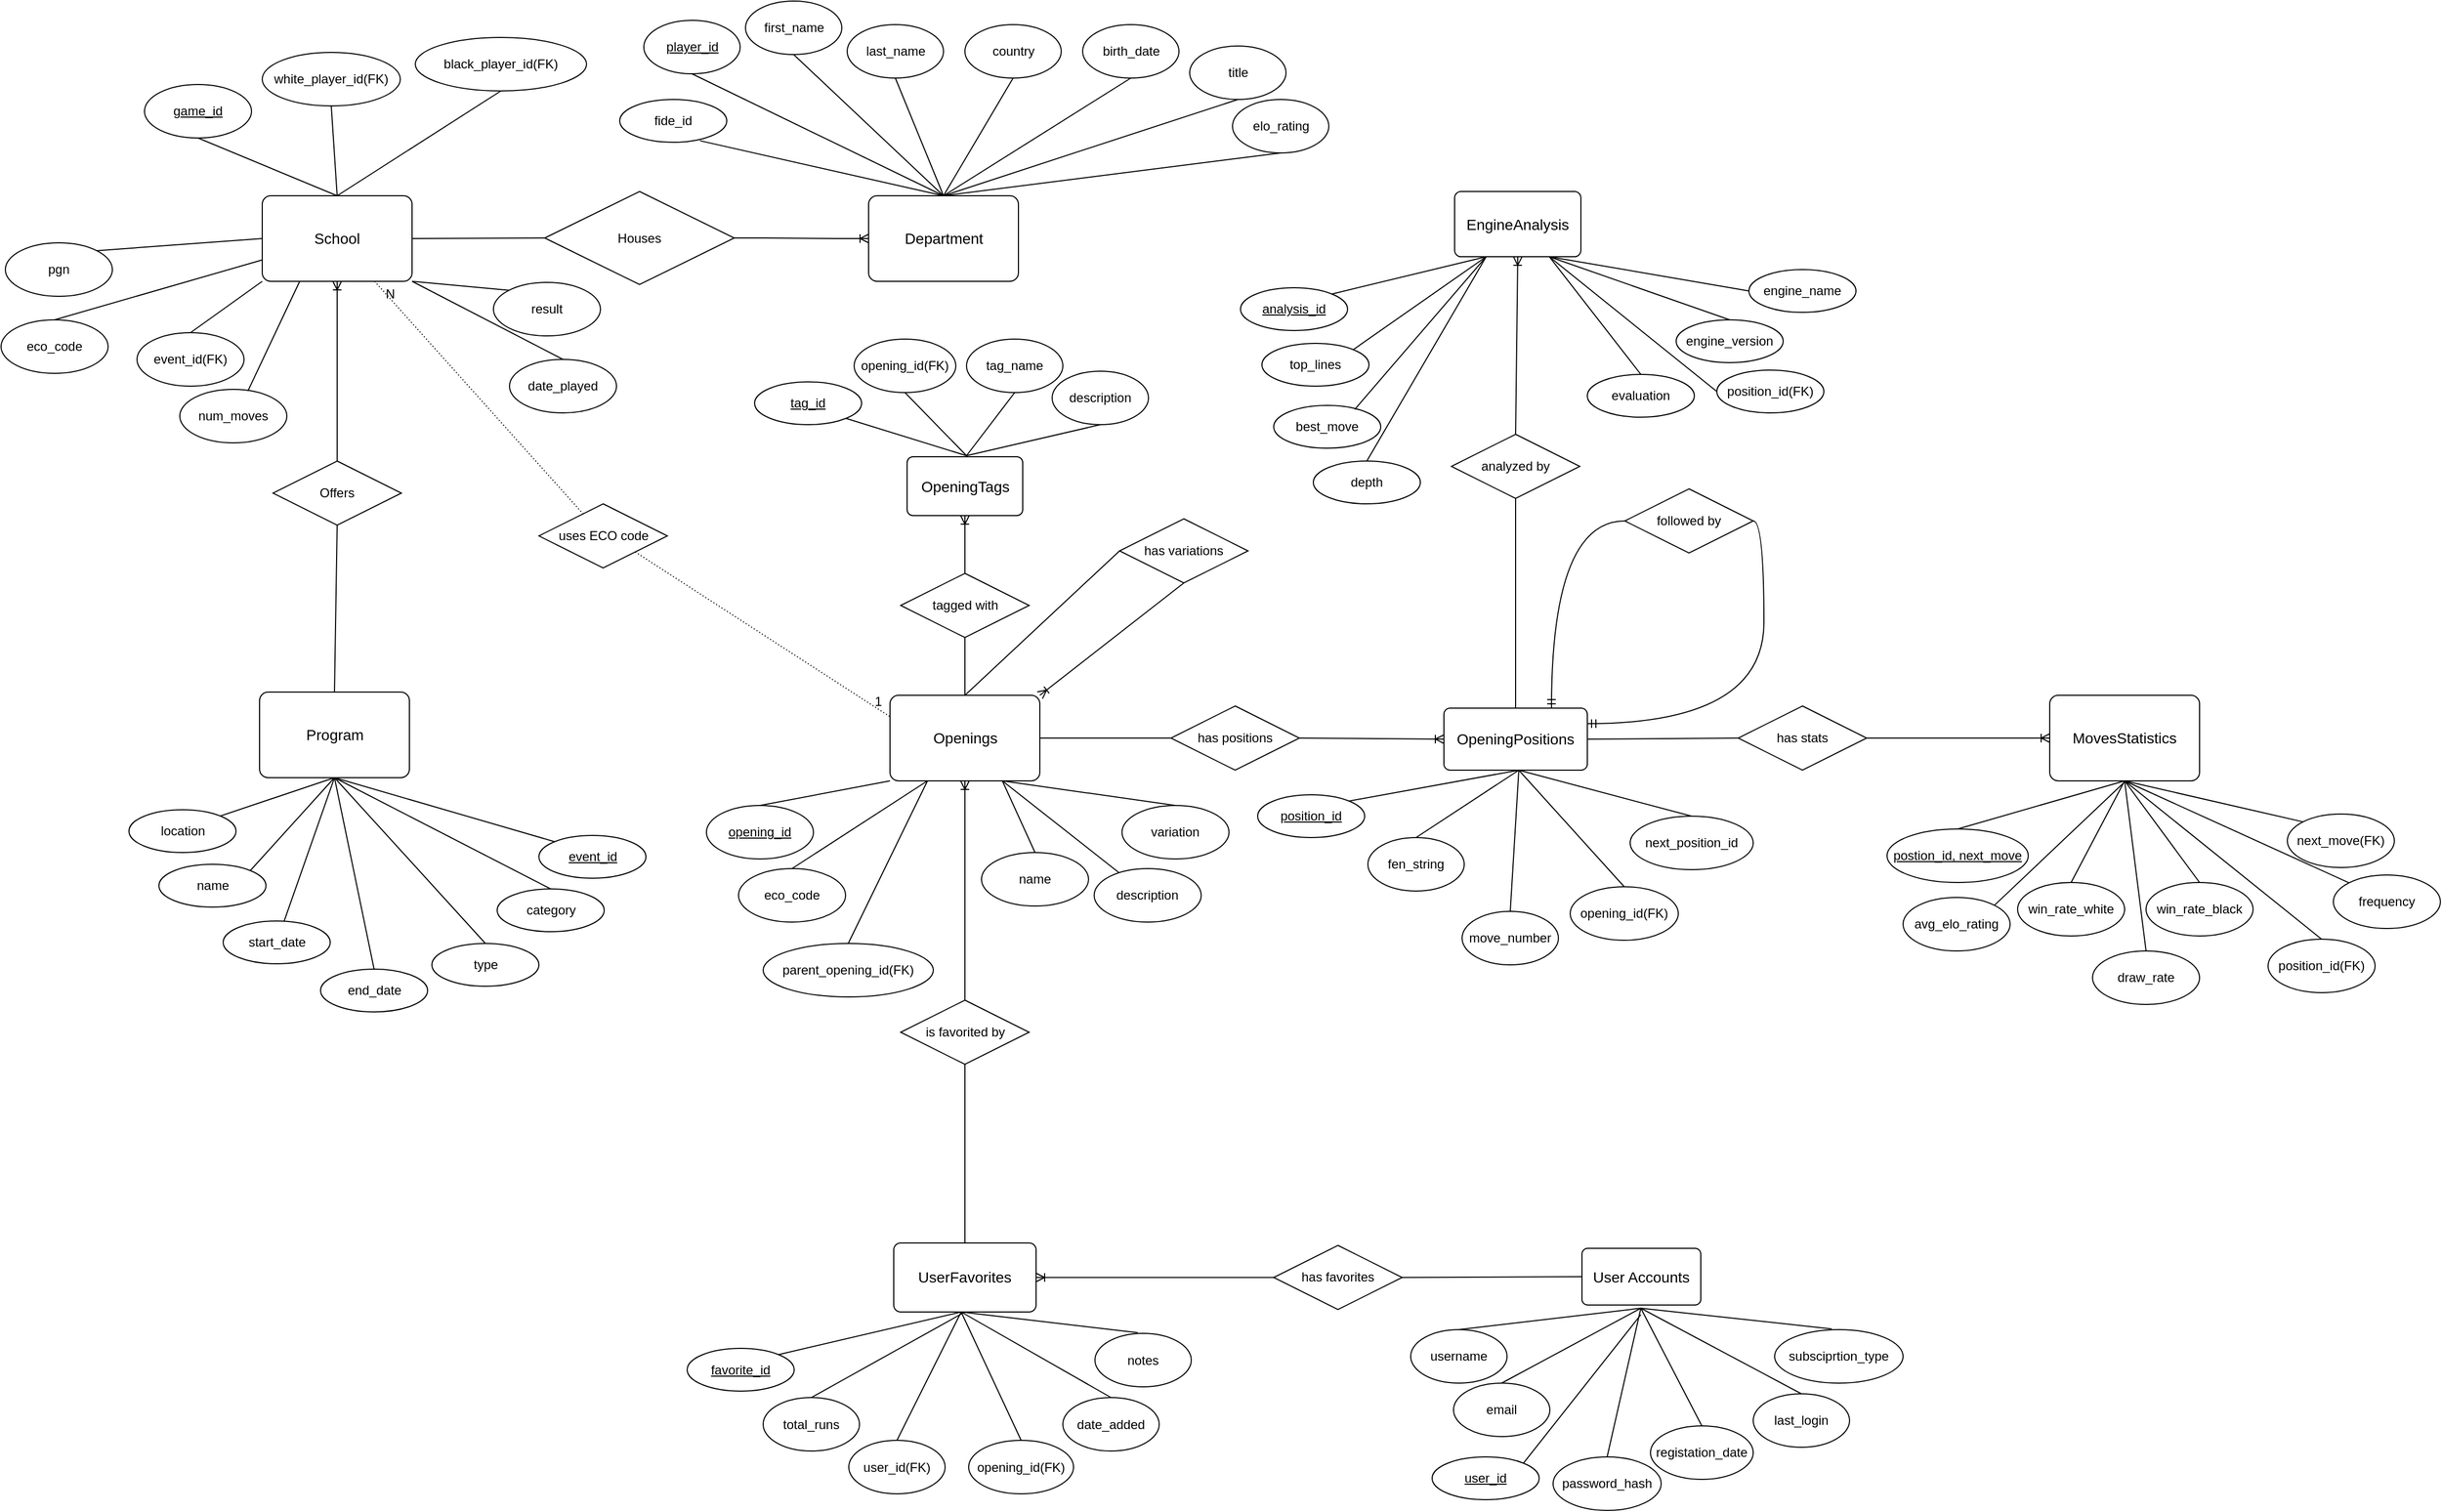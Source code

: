 <mxfile version="26.2.14">
  <diagram name="Page-1" id="2U8cAJovfkJ0qN7ejhK4">
    <mxGraphModel dx="2003" dy="1248" grid="0" gridSize="10" guides="1" tooltips="1" connect="1" arrows="1" fold="1" page="0" pageScale="1" pageWidth="850" pageHeight="1100" math="0" shadow="0">
      <root>
        <mxCell id="0" />
        <mxCell id="1" parent="0" />
        <mxCell id="e1v3MJXqfTA4XMjVlakS-65" value="" style="curved=1;dashed=1;startArrow=block;startSize=16;startFill=0;endArrow=none;exitX=0.09;exitY=1;entryX=0.5;entryY=0;rounded=0;" parent="1" edge="1">
          <mxGeometry relative="1" as="geometry">
            <Array as="points">
              <mxPoint x="173" y="1196" />
            </Array>
            <mxPoint x="768.08" y="816" as="sourcePoint" />
          </mxGeometry>
        </mxCell>
        <mxCell id="PGJfSaCqHbjKofOxRJm0-657" value="&lt;span style=&quot;font-size: 14px;&quot;&gt;School&lt;/span&gt;" style="rounded=1;arcSize=10;whiteSpace=wrap;html=1;align=center;" parent="1" vertex="1">
          <mxGeometry x="13" y="-174" width="140" height="80" as="geometry" />
        </mxCell>
        <mxCell id="PGJfSaCqHbjKofOxRJm0-680" value="&lt;u&gt;game_id&lt;/u&gt;" style="ellipse;whiteSpace=wrap;html=1;align=center;" parent="1" vertex="1">
          <mxGeometry x="-97" y="-278" width="100" height="50" as="geometry" />
        </mxCell>
        <mxCell id="PGJfSaCqHbjKofOxRJm0-681" value="white_player_id(FK)" style="ellipse;whiteSpace=wrap;html=1;align=center;" parent="1" vertex="1">
          <mxGeometry x="13" y="-308" width="129" height="50" as="geometry" />
        </mxCell>
        <mxCell id="PGJfSaCqHbjKofOxRJm0-682" value="black_player_id(FK)" style="ellipse;whiteSpace=wrap;html=1;align=center;" parent="1" vertex="1">
          <mxGeometry x="156" y="-322" width="160" height="50" as="geometry" />
        </mxCell>
        <mxCell id="PGJfSaCqHbjKofOxRJm0-683" value="" style="endArrow=none;html=1;rounded=0;exitX=0.5;exitY=1;exitDx=0;exitDy=0;entryX=0.5;entryY=0;entryDx=0;entryDy=0;" parent="1" source="PGJfSaCqHbjKofOxRJm0-680" target="PGJfSaCqHbjKofOxRJm0-657" edge="1">
          <mxGeometry relative="1" as="geometry">
            <mxPoint x="253" y="-78" as="sourcePoint" />
            <mxPoint x="73" y="-178" as="targetPoint" />
          </mxGeometry>
        </mxCell>
        <mxCell id="PGJfSaCqHbjKofOxRJm0-685" value="" style="endArrow=none;html=1;rounded=0;exitX=0.5;exitY=1;exitDx=0;exitDy=0;entryX=0.5;entryY=0;entryDx=0;entryDy=0;" parent="1" source="PGJfSaCqHbjKofOxRJm0-681" target="PGJfSaCqHbjKofOxRJm0-657" edge="1">
          <mxGeometry relative="1" as="geometry">
            <mxPoint x="-37" y="-218" as="sourcePoint" />
            <mxPoint x="83" y="-168" as="targetPoint" />
          </mxGeometry>
        </mxCell>
        <mxCell id="PGJfSaCqHbjKofOxRJm0-686" value="" style="endArrow=none;html=1;rounded=0;exitX=0.5;exitY=1;exitDx=0;exitDy=0;entryX=0.5;entryY=0;entryDx=0;entryDy=0;" parent="1" source="PGJfSaCqHbjKofOxRJm0-682" target="PGJfSaCqHbjKofOxRJm0-657" edge="1">
          <mxGeometry relative="1" as="geometry">
            <mxPoint x="73" y="-248" as="sourcePoint" />
            <mxPoint x="73" y="-178" as="targetPoint" />
          </mxGeometry>
        </mxCell>
        <mxCell id="PGJfSaCqHbjKofOxRJm0-714" value="engine_name" style="ellipse;whiteSpace=wrap;html=1;align=center;" parent="1" vertex="1">
          <mxGeometry x="1402" y="-105" width="100" height="40" as="geometry" />
        </mxCell>
        <mxCell id="PGJfSaCqHbjKofOxRJm0-715" value="position_id(FK)" style="ellipse;whiteSpace=wrap;html=1;align=center;" parent="1" vertex="1">
          <mxGeometry x="1372" y="-11" width="100" height="40" as="geometry" />
        </mxCell>
        <mxCell id="PGJfSaCqHbjKofOxRJm0-716" value="" style="endArrow=none;html=1;rounded=0;entryX=0;entryY=0.5;entryDx=0;entryDy=0;exitX=0.75;exitY=1;exitDx=0;exitDy=0;" parent="1" source="iakr5M2QqvP3qgxZmFhC-21" target="PGJfSaCqHbjKofOxRJm0-715" edge="1">
          <mxGeometry relative="1" as="geometry">
            <mxPoint x="1247" y="-148" as="sourcePoint" />
            <mxPoint x="1207" y="-188" as="targetPoint" />
          </mxGeometry>
        </mxCell>
        <mxCell id="PGJfSaCqHbjKofOxRJm0-717" value="" style="endArrow=none;html=1;rounded=0;entryX=0;entryY=0.5;entryDx=0;entryDy=0;exitX=0.75;exitY=1;exitDx=0;exitDy=0;" parent="1" source="iakr5M2QqvP3qgxZmFhC-21" target="PGJfSaCqHbjKofOxRJm0-714" edge="1">
          <mxGeometry relative="1" as="geometry">
            <mxPoint x="1247" y="-148" as="sourcePoint" />
            <mxPoint x="1357" y="-188" as="targetPoint" />
          </mxGeometry>
        </mxCell>
        <mxCell id="PGJfSaCqHbjKofOxRJm0-718" value="&lt;font style=&quot;font-size: 14px;&quot;&gt;Program&lt;/font&gt;" style="rounded=1;arcSize=10;whiteSpace=wrap;html=1;align=center;" parent="1" vertex="1">
          <mxGeometry x="10.5" y="290" width="140" height="80" as="geometry" />
        </mxCell>
        <mxCell id="iakr5M2QqvP3qgxZmFhC-20" value="" style="edgeStyle=orthogonalEdgeStyle;rounded=0;orthogonalLoop=1;jettySize=auto;html=1;" parent="1" edge="1">
          <mxGeometry relative="1" as="geometry">
            <mxPoint x="130.0" y="370" as="sourcePoint" />
          </mxGeometry>
        </mxCell>
        <mxCell id="PGJfSaCqHbjKofOxRJm0-747" value="&lt;font style=&quot;font-size: 14px;&quot;&gt;Openings&lt;/font&gt;" style="rounded=1;arcSize=10;whiteSpace=wrap;html=1;align=center;" parent="1" vertex="1">
          <mxGeometry x="599.5" y="293" width="140" height="80" as="geometry" />
        </mxCell>
        <mxCell id="PGJfSaCqHbjKofOxRJm0-756" value="&lt;u&gt;opening_id&lt;/u&gt;" style="ellipse;whiteSpace=wrap;html=1;align=center;" parent="1" vertex="1">
          <mxGeometry x="428" y="396" width="100" height="50" as="geometry" />
        </mxCell>
        <mxCell id="PGJfSaCqHbjKofOxRJm0-757" value="eco_code" style="ellipse;whiteSpace=wrap;html=1;align=center;" parent="1" vertex="1">
          <mxGeometry x="458" y="455" width="100" height="50" as="geometry" />
        </mxCell>
        <mxCell id="PGJfSaCqHbjKofOxRJm0-758" value="name" style="ellipse;whiteSpace=wrap;html=1;align=center;" parent="1" vertex="1">
          <mxGeometry x="685" y="440" width="100" height="50" as="geometry" />
        </mxCell>
        <mxCell id="PGJfSaCqHbjKofOxRJm0-759" value="variation" style="ellipse;whiteSpace=wrap;html=1;align=center;" parent="1" vertex="1">
          <mxGeometry x="816.25" y="396" width="100" height="50" as="geometry" />
        </mxCell>
        <mxCell id="PGJfSaCqHbjKofOxRJm0-761" value="" style="endArrow=none;html=1;rounded=0;exitX=0.75;exitY=1;exitDx=0;exitDy=0;entryX=0.5;entryY=0;entryDx=0;entryDy=0;" parent="1" source="PGJfSaCqHbjKofOxRJm0-747" target="PGJfSaCqHbjKofOxRJm0-758" edge="1">
          <mxGeometry relative="1" as="geometry">
            <mxPoint x="670.25" y="433" as="sourcePoint" />
            <mxPoint x="830.25" y="433" as="targetPoint" />
          </mxGeometry>
        </mxCell>
        <mxCell id="PGJfSaCqHbjKofOxRJm0-762" value="" style="endArrow=none;html=1;rounded=0;entryX=0.5;entryY=0;entryDx=0;entryDy=0;exitX=0.75;exitY=1;exitDx=0;exitDy=0;" parent="1" source="PGJfSaCqHbjKofOxRJm0-747" target="PGJfSaCqHbjKofOxRJm0-759" edge="1">
          <mxGeometry relative="1" as="geometry">
            <mxPoint x="680.25" y="393" as="sourcePoint" />
            <mxPoint x="670.25" y="473" as="targetPoint" />
          </mxGeometry>
        </mxCell>
        <mxCell id="PGJfSaCqHbjKofOxRJm0-764" value="" style="endArrow=none;html=1;rounded=0;entryX=0.5;entryY=0;entryDx=0;entryDy=0;exitX=0.25;exitY=1;exitDx=0;exitDy=0;" parent="1" source="PGJfSaCqHbjKofOxRJm0-747" target="PGJfSaCqHbjKofOxRJm0-757" edge="1">
          <mxGeometry relative="1" as="geometry">
            <mxPoint x="670.25" y="383" as="sourcePoint" />
            <mxPoint x="770.25" y="453" as="targetPoint" />
          </mxGeometry>
        </mxCell>
        <mxCell id="PGJfSaCqHbjKofOxRJm0-765" value="" style="endArrow=none;html=1;rounded=0;entryX=0.5;entryY=0;entryDx=0;entryDy=0;exitX=0;exitY=1;exitDx=0;exitDy=0;" parent="1" source="PGJfSaCqHbjKofOxRJm0-747" target="PGJfSaCqHbjKofOxRJm0-756" edge="1">
          <mxGeometry relative="1" as="geometry">
            <mxPoint x="670.25" y="383" as="sourcePoint" />
            <mxPoint x="555.25" y="443" as="targetPoint" />
          </mxGeometry>
        </mxCell>
        <mxCell id="PGJfSaCqHbjKofOxRJm0-797" value="" style="group" parent="1" vertex="1" connectable="0">
          <mxGeometry x="977" y="303" width="429" height="210" as="geometry" />
        </mxCell>
        <mxCell id="PGJfSaCqHbjKofOxRJm0-788" value="opening_id(FK)" style="ellipse;whiteSpace=wrap;html=1;align=center;" parent="PGJfSaCqHbjKofOxRJm0-797" vertex="1">
          <mxGeometry x="258" y="169" width="101" height="50" as="geometry" />
        </mxCell>
        <mxCell id="PGJfSaCqHbjKofOxRJm0-790" value="fen_string" style="ellipse;whiteSpace=wrap;html=1;align=center;" parent="PGJfSaCqHbjKofOxRJm0-797" vertex="1">
          <mxGeometry x="69" y="123" width="90" height="50" as="geometry" />
        </mxCell>
        <mxCell id="PGJfSaCqHbjKofOxRJm0-791" value="" style="endArrow=none;html=1;rounded=0;exitX=0.5;exitY=1;exitDx=0;exitDy=0;entryX=1;entryY=0;entryDx=0;entryDy=0;" parent="PGJfSaCqHbjKofOxRJm0-797" target="iakr5M2QqvP3qgxZmFhC-33" edge="1">
          <mxGeometry relative="1" as="geometry">
            <mxPoint x="210" y="60" as="sourcePoint" />
            <mxPoint x="45.0" y="60" as="targetPoint" />
          </mxGeometry>
        </mxCell>
        <mxCell id="PGJfSaCqHbjKofOxRJm0-792" value="" style="endArrow=none;html=1;rounded=0;entryX=0.5;entryY=0;entryDx=0;entryDy=0;exitX=0.5;exitY=1;exitDx=0;exitDy=0;" parent="PGJfSaCqHbjKofOxRJm0-797" target="PGJfSaCqHbjKofOxRJm0-790" edge="1">
          <mxGeometry relative="1" as="geometry">
            <mxPoint x="210" y="60" as="sourcePoint" />
            <mxPoint x="55" y="70" as="targetPoint" />
          </mxGeometry>
        </mxCell>
        <mxCell id="PGJfSaCqHbjKofOxRJm0-793" value="" style="endArrow=none;html=1;rounded=0;exitX=0.5;exitY=1;exitDx=0;exitDy=0;entryX=0.5;entryY=0;entryDx=0;entryDy=0;" parent="PGJfSaCqHbjKofOxRJm0-797" target="PGJfSaCqHbjKofOxRJm0-789" edge="1">
          <mxGeometry relative="1" as="geometry">
            <mxPoint x="210" y="60" as="sourcePoint" />
            <mxPoint x="440" y="70" as="targetPoint" />
          </mxGeometry>
        </mxCell>
        <mxCell id="PGJfSaCqHbjKofOxRJm0-794" value="" style="endArrow=none;html=1;rounded=0;exitX=0.5;exitY=1;exitDx=0;exitDy=0;entryX=0.5;entryY=0;entryDx=0;entryDy=0;" parent="PGJfSaCqHbjKofOxRJm0-797" target="PGJfSaCqHbjKofOxRJm0-788" edge="1">
          <mxGeometry relative="1" as="geometry">
            <mxPoint x="210" y="60" as="sourcePoint" />
            <mxPoint x="175" y="163" as="targetPoint" />
          </mxGeometry>
        </mxCell>
        <mxCell id="PGJfSaCqHbjKofOxRJm0-795" value="" style="endArrow=none;html=1;rounded=0;exitX=0.5;exitY=1;exitDx=0;exitDy=0;entryX=0.5;entryY=0;entryDx=0;entryDy=0;" parent="PGJfSaCqHbjKofOxRJm0-797" target="PGJfSaCqHbjKofOxRJm0-787" edge="1">
          <mxGeometry relative="1" as="geometry">
            <mxPoint x="210" y="60" as="sourcePoint" />
            <mxPoint x="275" y="170" as="targetPoint" />
          </mxGeometry>
        </mxCell>
        <mxCell id="iakr5M2QqvP3qgxZmFhC-2" value="&lt;font style=&quot;font-size: 14px;&quot;&gt;OpeningPositions&lt;/font&gt;" style="rounded=1;arcSize=10;whiteSpace=wrap;html=1;align=center;" parent="PGJfSaCqHbjKofOxRJm0-797" vertex="1">
          <mxGeometry x="140" y="2" width="134" height="58" as="geometry" />
        </mxCell>
        <mxCell id="PGJfSaCqHbjKofOxRJm0-787" value="next_position_id" style="ellipse;whiteSpace=wrap;html=1;align=center;" parent="PGJfSaCqHbjKofOxRJm0-797" vertex="1">
          <mxGeometry x="314" y="103" width="115" height="50" as="geometry" />
        </mxCell>
        <mxCell id="iakr5M2QqvP3qgxZmFhC-33" value="position_id" style="ellipse;whiteSpace=wrap;html=1;align=center;fontStyle=4;" parent="PGJfSaCqHbjKofOxRJm0-797" vertex="1">
          <mxGeometry x="-34" y="83" width="100" height="40" as="geometry" />
        </mxCell>
        <mxCell id="PGJfSaCqHbjKofOxRJm0-798" value="username" style="ellipse;whiteSpace=wrap;html=1;align=center;" parent="1" vertex="1">
          <mxGeometry x="1086" y="886" width="90" height="50" as="geometry" />
        </mxCell>
        <mxCell id="PGJfSaCqHbjKofOxRJm0-799" value="subsciprtion_type" style="ellipse;whiteSpace=wrap;html=1;align=center;" parent="1" vertex="1">
          <mxGeometry x="1426" y="886" width="120" height="50" as="geometry" />
        </mxCell>
        <mxCell id="PGJfSaCqHbjKofOxRJm0-800" value="last_login" style="ellipse;whiteSpace=wrap;html=1;align=center;" parent="1" vertex="1">
          <mxGeometry x="1406" y="946" width="90" height="50" as="geometry" />
        </mxCell>
        <mxCell id="PGJfSaCqHbjKofOxRJm0-801" value="registation_date" style="ellipse;whiteSpace=wrap;html=1;align=center;" parent="1" vertex="1">
          <mxGeometry x="1310" y="976" width="96" height="50" as="geometry" />
        </mxCell>
        <mxCell id="PGJfSaCqHbjKofOxRJm0-802" value="password_hash" style="ellipse;whiteSpace=wrap;html=1;align=center;" parent="1" vertex="1">
          <mxGeometry x="1219" y="1005" width="101" height="50" as="geometry" />
        </mxCell>
        <mxCell id="PGJfSaCqHbjKofOxRJm0-803" value="email" style="ellipse;whiteSpace=wrap;html=1;align=center;" parent="1" vertex="1">
          <mxGeometry x="1126" y="936" width="90" height="50" as="geometry" />
        </mxCell>
        <mxCell id="PGJfSaCqHbjKofOxRJm0-804" value="" style="endArrow=none;html=1;rounded=0;entryX=0.5;entryY=0;entryDx=0;entryDy=0;exitX=0.5;exitY=1;exitDx=0;exitDy=0;" parent="1" target="PGJfSaCqHbjKofOxRJm0-798" edge="1">
          <mxGeometry relative="1" as="geometry">
            <mxPoint x="1301" y="866" as="sourcePoint" />
            <mxPoint x="1526" y="896" as="targetPoint" />
          </mxGeometry>
        </mxCell>
        <mxCell id="PGJfSaCqHbjKofOxRJm0-805" value="" style="endArrow=none;html=1;rounded=0;entryX=0.5;entryY=0;entryDx=0;entryDy=0;exitX=0.5;exitY=1;exitDx=0;exitDy=0;" parent="1" target="PGJfSaCqHbjKofOxRJm0-803" edge="1">
          <mxGeometry relative="1" as="geometry">
            <mxPoint x="1301" y="866" as="sourcePoint" />
            <mxPoint x="1141" y="896" as="targetPoint" />
          </mxGeometry>
        </mxCell>
        <mxCell id="PGJfSaCqHbjKofOxRJm0-806" value="" style="endArrow=none;html=1;rounded=0;exitX=0.5;exitY=1;exitDx=0;exitDy=0;entryX=0.5;entryY=0;entryDx=0;entryDy=0;" parent="1" target="PGJfSaCqHbjKofOxRJm0-802" edge="1">
          <mxGeometry relative="1" as="geometry">
            <mxPoint x="1301" y="866" as="sourcePoint" />
            <mxPoint x="1526" y="896" as="targetPoint" />
          </mxGeometry>
        </mxCell>
        <mxCell id="PGJfSaCqHbjKofOxRJm0-807" value="" style="endArrow=none;html=1;rounded=0;entryX=0.5;entryY=0;entryDx=0;entryDy=0;exitX=0.5;exitY=1;exitDx=0;exitDy=0;" parent="1" target="PGJfSaCqHbjKofOxRJm0-801" edge="1">
          <mxGeometry relative="1" as="geometry">
            <mxPoint x="1301" y="866" as="sourcePoint" />
            <mxPoint x="1261" y="989" as="targetPoint" />
          </mxGeometry>
        </mxCell>
        <mxCell id="PGJfSaCqHbjKofOxRJm0-808" value="" style="endArrow=none;html=1;rounded=0;entryX=0.5;entryY=0;entryDx=0;entryDy=0;exitX=0.5;exitY=1;exitDx=0;exitDy=0;" parent="1" target="PGJfSaCqHbjKofOxRJm0-800" edge="1">
          <mxGeometry relative="1" as="geometry">
            <mxPoint x="1301" y="866" as="sourcePoint" />
            <mxPoint x="1361" y="996" as="targetPoint" />
          </mxGeometry>
        </mxCell>
        <mxCell id="PGJfSaCqHbjKofOxRJm0-809" value="" style="endArrow=none;html=1;rounded=0;exitX=0.5;exitY=1;exitDx=0;exitDy=0;entryX=0.445;entryY=-0.013;entryDx=0;entryDy=0;entryPerimeter=0;" parent="1" target="PGJfSaCqHbjKofOxRJm0-799" edge="1">
          <mxGeometry relative="1" as="geometry">
            <mxPoint x="1301" y="866" as="sourcePoint" />
            <mxPoint x="1451" y="956" as="targetPoint" />
          </mxGeometry>
        </mxCell>
        <mxCell id="PGJfSaCqHbjKofOxRJm0-823" value="notes" style="ellipse;whiteSpace=wrap;html=1;align=center;" parent="1" vertex="1">
          <mxGeometry x="791" y="889.5" width="90" height="50" as="geometry" />
        </mxCell>
        <mxCell id="PGJfSaCqHbjKofOxRJm0-824" value="date_added" style="ellipse;whiteSpace=wrap;html=1;align=center;" parent="1" vertex="1">
          <mxGeometry x="761" y="949.5" width="90" height="50" as="geometry" />
        </mxCell>
        <mxCell id="PGJfSaCqHbjKofOxRJm0-825" value="opening_id(FK)" style="ellipse;whiteSpace=wrap;html=1;align=center;" parent="1" vertex="1">
          <mxGeometry x="673" y="989.5" width="98" height="50" as="geometry" />
        </mxCell>
        <mxCell id="PGJfSaCqHbjKofOxRJm0-826" value="user_id(FK)" style="ellipse;whiteSpace=wrap;html=1;align=center;" parent="1" vertex="1">
          <mxGeometry x="561" y="989.5" width="90" height="50" as="geometry" />
        </mxCell>
        <mxCell id="PGJfSaCqHbjKofOxRJm0-827" value="total_runs" style="ellipse;whiteSpace=wrap;html=1;align=center;" parent="1" vertex="1">
          <mxGeometry x="481" y="949.5" width="90" height="50" as="geometry" />
        </mxCell>
        <mxCell id="PGJfSaCqHbjKofOxRJm0-828" value="" style="endArrow=none;html=1;rounded=0;entryX=1;entryY=0;entryDx=0;entryDy=0;exitX=0.5;exitY=1;exitDx=0;exitDy=0;" parent="1" target="iakr5M2QqvP3qgxZmFhC-44" edge="1">
          <mxGeometry relative="1" as="geometry">
            <mxPoint x="666" y="869.5" as="sourcePoint" />
            <mxPoint x="486" y="899.5" as="targetPoint" />
          </mxGeometry>
        </mxCell>
        <mxCell id="PGJfSaCqHbjKofOxRJm0-829" value="" style="endArrow=none;html=1;rounded=0;entryX=0.5;entryY=0;entryDx=0;entryDy=0;exitX=0.5;exitY=1;exitDx=0;exitDy=0;" parent="1" source="iakr5M2QqvP3qgxZmFhC-31" target="PGJfSaCqHbjKofOxRJm0-827" edge="1">
          <mxGeometry relative="1" as="geometry">
            <mxPoint x="666" y="869.5" as="sourcePoint" />
            <mxPoint x="506" y="919.5" as="targetPoint" />
          </mxGeometry>
        </mxCell>
        <mxCell id="PGJfSaCqHbjKofOxRJm0-830" value="" style="endArrow=none;html=1;rounded=0;entryX=0.5;entryY=0;entryDx=0;entryDy=0;exitX=0.5;exitY=1;exitDx=0;exitDy=0;" parent="1" target="PGJfSaCqHbjKofOxRJm0-826" edge="1">
          <mxGeometry relative="1" as="geometry">
            <mxPoint x="666" y="869.5" as="sourcePoint" />
            <mxPoint x="891" y="919.5" as="targetPoint" />
          </mxGeometry>
        </mxCell>
        <mxCell id="PGJfSaCqHbjKofOxRJm0-831" value="" style="endArrow=none;html=1;rounded=0;entryX=0.5;entryY=0;entryDx=0;entryDy=0;exitX=0.5;exitY=1;exitDx=0;exitDy=0;" parent="1" target="PGJfSaCqHbjKofOxRJm0-825" edge="1">
          <mxGeometry relative="1" as="geometry">
            <mxPoint x="666" y="869.5" as="sourcePoint" />
            <mxPoint x="626" y="1012.5" as="targetPoint" />
          </mxGeometry>
        </mxCell>
        <mxCell id="PGJfSaCqHbjKofOxRJm0-832" value="" style="endArrow=none;html=1;rounded=0;entryX=0.5;entryY=0;entryDx=0;entryDy=0;exitX=0.5;exitY=1;exitDx=0;exitDy=0;" parent="1" target="PGJfSaCqHbjKofOxRJm0-824" edge="1">
          <mxGeometry relative="1" as="geometry">
            <mxPoint x="666" y="869.5" as="sourcePoint" />
            <mxPoint x="726" y="1019.5" as="targetPoint" />
          </mxGeometry>
        </mxCell>
        <mxCell id="PGJfSaCqHbjKofOxRJm0-833" value="" style="endArrow=none;html=1;rounded=0;entryX=0.445;entryY=-0.013;entryDx=0;entryDy=0;entryPerimeter=0;exitX=0.5;exitY=1;exitDx=0;exitDy=0;" parent="1" target="PGJfSaCqHbjKofOxRJm0-823" edge="1">
          <mxGeometry relative="1" as="geometry">
            <mxPoint x="666" y="869.5" as="sourcePoint" />
            <mxPoint x="816" y="979.5" as="targetPoint" />
          </mxGeometry>
        </mxCell>
        <mxCell id="PGJfSaCqHbjKofOxRJm0-843" value="opening_id(FK)" style="ellipse;whiteSpace=wrap;html=1;align=center;" parent="1" vertex="1">
          <mxGeometry x="566" y="-40" width="95" height="50" as="geometry" />
        </mxCell>
        <mxCell id="PGJfSaCqHbjKofOxRJm0-844" value="tag_name" style="ellipse;whiteSpace=wrap;html=1;align=center;" parent="1" vertex="1">
          <mxGeometry x="671" y="-40" width="90" height="50" as="geometry" />
        </mxCell>
        <mxCell id="PGJfSaCqHbjKofOxRJm0-845" value="description" style="ellipse;whiteSpace=wrap;html=1;align=center;" parent="1" vertex="1">
          <mxGeometry x="751" y="-10" width="90" height="50" as="geometry" />
        </mxCell>
        <mxCell id="PGJfSaCqHbjKofOxRJm0-846" value="" style="endArrow=none;html=1;rounded=0;entryX=1;entryY=1;entryDx=0;entryDy=0;exitX=0.5;exitY=0;exitDx=0;exitDy=0;" parent="1" target="iakr5M2QqvP3qgxZmFhC-43" edge="1">
          <mxGeometry relative="1" as="geometry">
            <mxPoint x="671" y="69" as="sourcePoint" />
            <mxPoint x="536" y="50.0" as="targetPoint" />
          </mxGeometry>
        </mxCell>
        <mxCell id="PGJfSaCqHbjKofOxRJm0-847" value="" style="endArrow=none;html=1;rounded=0;entryX=0.5;entryY=1;entryDx=0;entryDy=0;exitX=0.5;exitY=0;exitDx=0;exitDy=0;" parent="1" target="PGJfSaCqHbjKofOxRJm0-843" edge="1">
          <mxGeometry relative="1" as="geometry">
            <mxPoint x="671" y="69" as="sourcePoint" />
            <mxPoint x="546" y="60" as="targetPoint" />
          </mxGeometry>
        </mxCell>
        <mxCell id="PGJfSaCqHbjKofOxRJm0-848" value="" style="endArrow=none;html=1;rounded=0;entryX=0.5;entryY=1;entryDx=0;entryDy=0;exitX=0.5;exitY=0;exitDx=0;exitDy=0;" parent="1" target="PGJfSaCqHbjKofOxRJm0-844" edge="1">
          <mxGeometry relative="1" as="geometry">
            <mxPoint x="671" y="69" as="sourcePoint" />
            <mxPoint x="626" y="20" as="targetPoint" />
          </mxGeometry>
        </mxCell>
        <mxCell id="PGJfSaCqHbjKofOxRJm0-849" value="" style="endArrow=none;html=1;rounded=0;entryX=0.5;entryY=1;entryDx=0;entryDy=0;exitX=0.5;exitY=0;exitDx=0;exitDy=0;" parent="1" target="PGJfSaCqHbjKofOxRJm0-845" edge="1">
          <mxGeometry relative="1" as="geometry">
            <mxPoint x="671" y="69" as="sourcePoint" />
            <mxPoint x="726" y="20" as="targetPoint" />
          </mxGeometry>
        </mxCell>
        <mxCell id="PGJfSaCqHbjKofOxRJm0-853" value="&lt;font style=&quot;font-size: 14px;&quot;&gt;MovesStatistics&lt;/font&gt;" style="rounded=1;arcSize=10;whiteSpace=wrap;html=1;align=center;" parent="1" vertex="1">
          <mxGeometry x="1683" y="293" width="140" height="80" as="geometry" />
        </mxCell>
        <mxCell id="PGJfSaCqHbjKofOxRJm0-854" value="&lt;u&gt;postion_id, next_move&lt;/u&gt;" style="ellipse;whiteSpace=wrap;html=1;align=center;" parent="1" vertex="1">
          <mxGeometry x="1531" y="418" width="132" height="50" as="geometry" />
        </mxCell>
        <mxCell id="PGJfSaCqHbjKofOxRJm0-855" value="win_rate_white" style="ellipse;whiteSpace=wrap;html=1;align=center;" parent="1" vertex="1">
          <mxGeometry x="1653" y="468" width="100" height="50" as="geometry" />
        </mxCell>
        <mxCell id="PGJfSaCqHbjKofOxRJm0-856" value="win_rate_black" style="ellipse;whiteSpace=wrap;html=1;align=center;" parent="1" vertex="1">
          <mxGeometry x="1773" y="468" width="100" height="50" as="geometry" />
        </mxCell>
        <mxCell id="PGJfSaCqHbjKofOxRJm0-857" value="next_move(FK)" style="ellipse;whiteSpace=wrap;html=1;align=center;" parent="1" vertex="1">
          <mxGeometry x="1905" y="404" width="100" height="50" as="geometry" />
        </mxCell>
        <mxCell id="PGJfSaCqHbjKofOxRJm0-858" value="" style="endArrow=none;html=1;rounded=0;exitX=0.5;exitY=1;exitDx=0;exitDy=0;entryX=0.5;entryY=0;entryDx=0;entryDy=0;" parent="1" source="PGJfSaCqHbjKofOxRJm0-853" target="PGJfSaCqHbjKofOxRJm0-854" edge="1">
          <mxGeometry relative="1" as="geometry">
            <mxPoint x="2013" y="408" as="sourcePoint" />
            <mxPoint x="2173" y="408" as="targetPoint" />
          </mxGeometry>
        </mxCell>
        <mxCell id="PGJfSaCqHbjKofOxRJm0-859" value="" style="endArrow=none;html=1;rounded=0;exitX=0.5;exitY=1;exitDx=0;exitDy=0;entryX=0.5;entryY=0;entryDx=0;entryDy=0;" parent="1" source="PGJfSaCqHbjKofOxRJm0-853" target="PGJfSaCqHbjKofOxRJm0-855" edge="1">
          <mxGeometry relative="1" as="geometry">
            <mxPoint x="1763" y="383" as="sourcePoint" />
            <mxPoint x="1623" y="428" as="targetPoint" />
          </mxGeometry>
        </mxCell>
        <mxCell id="PGJfSaCqHbjKofOxRJm0-860" value="" style="endArrow=none;html=1;rounded=0;exitX=0.5;exitY=1;exitDx=0;exitDy=0;entryX=0.5;entryY=0;entryDx=0;entryDy=0;" parent="1" source="PGJfSaCqHbjKofOxRJm0-853" target="PGJfSaCqHbjKofOxRJm0-856" edge="1">
          <mxGeometry relative="1" as="geometry">
            <mxPoint x="1763" y="383" as="sourcePoint" />
            <mxPoint x="1713" y="478" as="targetPoint" />
          </mxGeometry>
        </mxCell>
        <mxCell id="PGJfSaCqHbjKofOxRJm0-861" value="" style="endArrow=none;html=1;rounded=0;exitX=0.5;exitY=1;exitDx=0;exitDy=0;entryX=0;entryY=0;entryDx=0;entryDy=0;" parent="1" source="PGJfSaCqHbjKofOxRJm0-853" target="PGJfSaCqHbjKofOxRJm0-857" edge="1">
          <mxGeometry relative="1" as="geometry">
            <mxPoint x="1763" y="383" as="sourcePoint" />
            <mxPoint x="1833" y="478" as="targetPoint" />
          </mxGeometry>
        </mxCell>
        <mxCell id="iakr5M2QqvP3qgxZmFhC-3" value="&lt;font style=&quot;font-size: 14px;&quot;&gt;User Accounts&lt;/font&gt;" style="rounded=1;arcSize=10;whiteSpace=wrap;html=1;align=center;" parent="1" vertex="1">
          <mxGeometry x="1246" y="810" width="111" height="53" as="geometry" />
        </mxCell>
        <mxCell id="iakr5M2QqvP3qgxZmFhC-7" value="name" style="ellipse;whiteSpace=wrap;html=1;align=center;" parent="1" vertex="1">
          <mxGeometry x="-83.5" y="451" width="100" height="40" as="geometry" />
        </mxCell>
        <mxCell id="iakr5M2QqvP3qgxZmFhC-8" value="start_date" style="ellipse;whiteSpace=wrap;html=1;align=center;" parent="1" vertex="1">
          <mxGeometry x="-23.5" y="504" width="100" height="40" as="geometry" />
        </mxCell>
        <mxCell id="iakr5M2QqvP3qgxZmFhC-9" value="end_date" style="ellipse;whiteSpace=wrap;html=1;align=center;" parent="1" vertex="1">
          <mxGeometry x="67.5" y="549" width="100" height="40" as="geometry" />
        </mxCell>
        <mxCell id="iakr5M2QqvP3qgxZmFhC-10" value="category" style="ellipse;whiteSpace=wrap;html=1;align=center;" parent="1" vertex="1">
          <mxGeometry x="232.5" y="474" width="100" height="40" as="geometry" />
        </mxCell>
        <mxCell id="iakr5M2QqvP3qgxZmFhC-12" value="location" style="ellipse;whiteSpace=wrap;html=1;align=center;" parent="1" vertex="1">
          <mxGeometry x="-111.5" y="400" width="100" height="40" as="geometry" />
        </mxCell>
        <mxCell id="iakr5M2QqvP3qgxZmFhC-13" value="type" style="ellipse;whiteSpace=wrap;html=1;align=center;" parent="1" vertex="1">
          <mxGeometry x="171.5" y="525" width="100" height="40" as="geometry" />
        </mxCell>
        <mxCell id="iakr5M2QqvP3qgxZmFhC-21" value="&lt;font style=&quot;font-size: 14px;&quot;&gt;EngineAnalysis&lt;/font&gt;" style="rounded=1;arcSize=10;whiteSpace=wrap;html=1;align=center;" parent="1" vertex="1">
          <mxGeometry x="1127" y="-178" width="118" height="61" as="geometry" />
        </mxCell>
        <mxCell id="iakr5M2QqvP3qgxZmFhC-22" value="event_id" style="ellipse;whiteSpace=wrap;html=1;align=center;fontStyle=4;" parent="1" vertex="1">
          <mxGeometry x="271.5" y="424" width="100" height="40" as="geometry" />
        </mxCell>
        <mxCell id="iakr5M2QqvP3qgxZmFhC-23" value="parent_opening_id(FK)" style="ellipse;whiteSpace=wrap;html=1;align=center;" parent="1" vertex="1">
          <mxGeometry x="481" y="525" width="159" height="50" as="geometry" />
        </mxCell>
        <mxCell id="iakr5M2QqvP3qgxZmFhC-24" value="" style="endArrow=none;html=1;rounded=0;entryX=0.5;entryY=0;entryDx=0;entryDy=0;exitX=0.25;exitY=1;exitDx=0;exitDy=0;" parent="1" source="PGJfSaCqHbjKofOxRJm0-747" target="iakr5M2QqvP3qgxZmFhC-23" edge="1">
          <mxGeometry relative="1" as="geometry">
            <mxPoint x="662.25" y="372" as="sourcePoint" />
            <mxPoint x="680.25" y="483" as="targetPoint" />
          </mxGeometry>
        </mxCell>
        <mxCell id="iakr5M2QqvP3qgxZmFhC-25" value="description" style="ellipse;whiteSpace=wrap;html=1;align=center;" parent="1" vertex="1">
          <mxGeometry x="790.25" y="455" width="100" height="50" as="geometry" />
        </mxCell>
        <mxCell id="iakr5M2QqvP3qgxZmFhC-27" value="" style="endArrow=none;html=1;rounded=0;exitX=0.75;exitY=1;exitDx=0;exitDy=0;" parent="1" source="PGJfSaCqHbjKofOxRJm0-747" target="iakr5M2QqvP3qgxZmFhC-25" edge="1">
          <mxGeometry relative="1" as="geometry">
            <mxPoint x="815.25" y="510" as="sourcePoint" />
            <mxPoint x="975.25" y="510" as="targetPoint" />
          </mxGeometry>
        </mxCell>
        <mxCell id="iakr5M2QqvP3qgxZmFhC-28" value="user_id" style="ellipse;whiteSpace=wrap;html=1;align=center;fontStyle=4;" parent="1" vertex="1">
          <mxGeometry x="1106" y="1005" width="100" height="40" as="geometry" />
        </mxCell>
        <mxCell id="iakr5M2QqvP3qgxZmFhC-29" value="" style="endArrow=none;html=1;rounded=0;exitX=1;exitY=0;exitDx=0;exitDy=0;" parent="1" source="iakr5M2QqvP3qgxZmFhC-28" edge="1">
          <mxGeometry relative="1" as="geometry">
            <mxPoint x="1106" y="1075" as="sourcePoint" />
            <mxPoint x="1301" y="872" as="targetPoint" />
          </mxGeometry>
        </mxCell>
        <mxCell id="iakr5M2QqvP3qgxZmFhC-31" value="&lt;font style=&quot;font-size: 14px;&quot;&gt;UserFavorites&lt;/font&gt;" style="rounded=1;arcSize=10;whiteSpace=wrap;html=1;align=center;" parent="1" vertex="1">
          <mxGeometry x="603" y="805" width="133" height="64.5" as="geometry" />
        </mxCell>
        <mxCell id="iakr5M2QqvP3qgxZmFhC-32" value="&lt;font style=&quot;font-size: 14px;&quot;&gt;OpeningTags&lt;/font&gt;" style="rounded=1;arcSize=10;whiteSpace=wrap;html=1;align=center;" parent="1" vertex="1">
          <mxGeometry x="615.5" y="70" width="108" height="55" as="geometry" />
        </mxCell>
        <mxCell id="iakr5M2QqvP3qgxZmFhC-34" value="frequency" style="ellipse;whiteSpace=wrap;html=1;align=center;" parent="1" vertex="1">
          <mxGeometry x="1948" y="461" width="100" height="50" as="geometry" />
        </mxCell>
        <mxCell id="iakr5M2QqvP3qgxZmFhC-35" value="draw_rate" style="ellipse;whiteSpace=wrap;html=1;align=center;" parent="1" vertex="1">
          <mxGeometry x="1723" y="532" width="100" height="50" as="geometry" />
        </mxCell>
        <mxCell id="iakr5M2QqvP3qgxZmFhC-37" value="avg_elo_rating" style="ellipse;whiteSpace=wrap;html=1;align=center;" parent="1" vertex="1">
          <mxGeometry x="1546" y="482" width="100" height="50" as="geometry" />
        </mxCell>
        <mxCell id="iakr5M2QqvP3qgxZmFhC-38" value="" style="endArrow=none;html=1;rounded=0;exitX=1;exitY=0;exitDx=0;exitDy=0;" parent="1" source="iakr5M2QqvP3qgxZmFhC-37" edge="1">
          <mxGeometry relative="1" as="geometry">
            <mxPoint x="1642" y="407" as="sourcePoint" />
            <mxPoint x="1753" y="374" as="targetPoint" />
          </mxGeometry>
        </mxCell>
        <mxCell id="iakr5M2QqvP3qgxZmFhC-39" value="" style="endArrow=none;html=1;rounded=0;exitX=0.5;exitY=1;exitDx=0;exitDy=0;entryX=0.5;entryY=0;entryDx=0;entryDy=0;" parent="1" source="PGJfSaCqHbjKofOxRJm0-853" target="iakr5M2QqvP3qgxZmFhC-35" edge="1">
          <mxGeometry relative="1" as="geometry">
            <mxPoint x="1556" y="601.57" as="sourcePoint" />
            <mxPoint x="1769" y="529" as="targetPoint" />
          </mxGeometry>
        </mxCell>
        <mxCell id="iakr5M2QqvP3qgxZmFhC-40" value="position_id(FK)" style="ellipse;whiteSpace=wrap;html=1;align=center;" parent="1" vertex="1">
          <mxGeometry x="1887" y="521" width="100" height="50" as="geometry" />
        </mxCell>
        <mxCell id="iakr5M2QqvP3qgxZmFhC-41" value="" style="endArrow=none;html=1;rounded=0;exitX=0.5;exitY=1;exitDx=0;exitDy=0;entryX=0;entryY=0;entryDx=0;entryDy=0;" parent="1" source="PGJfSaCqHbjKofOxRJm0-853" target="iakr5M2QqvP3qgxZmFhC-34" edge="1">
          <mxGeometry relative="1" as="geometry">
            <mxPoint x="1869" y="475" as="sourcePoint" />
            <mxPoint x="1939.645" y="468.322" as="targetPoint" />
          </mxGeometry>
        </mxCell>
        <mxCell id="iakr5M2QqvP3qgxZmFhC-42" value="" style="endArrow=none;html=1;rounded=0;exitX=0.5;exitY=1;exitDx=0;exitDy=0;entryX=0.5;entryY=0;entryDx=0;entryDy=0;" parent="1" source="PGJfSaCqHbjKofOxRJm0-853" target="iakr5M2QqvP3qgxZmFhC-40" edge="1">
          <mxGeometry relative="1" as="geometry">
            <mxPoint x="1798" y="500" as="sourcePoint" />
            <mxPoint x="1958" y="500" as="targetPoint" />
          </mxGeometry>
        </mxCell>
        <mxCell id="iakr5M2QqvP3qgxZmFhC-43" value="tag_id" style="ellipse;whiteSpace=wrap;html=1;align=center;fontStyle=4;" parent="1" vertex="1">
          <mxGeometry x="473" width="100" height="40" as="geometry" />
        </mxCell>
        <mxCell id="iakr5M2QqvP3qgxZmFhC-44" value="favorite_id" style="ellipse;whiteSpace=wrap;html=1;align=center;fontStyle=4;" parent="1" vertex="1">
          <mxGeometry x="410" y="903.5" width="100" height="40" as="geometry" />
        </mxCell>
        <mxCell id="iakr5M2QqvP3qgxZmFhC-51" value="" style="endArrow=none;html=1;rounded=0;entryX=0.5;entryY=1;entryDx=0;entryDy=0;exitX=1;exitY=0;exitDx=0;exitDy=0;" parent="1" source="iakr5M2QqvP3qgxZmFhC-12" target="PGJfSaCqHbjKofOxRJm0-718" edge="1">
          <mxGeometry relative="1" as="geometry">
            <mxPoint x="56.5" y="520" as="sourcePoint" />
            <mxPoint x="216.5" y="520" as="targetPoint" />
          </mxGeometry>
        </mxCell>
        <mxCell id="iakr5M2QqvP3qgxZmFhC-52" value="" style="endArrow=none;html=1;rounded=0;entryX=0.5;entryY=1;entryDx=0;entryDy=0;exitX=1;exitY=0;exitDx=0;exitDy=0;" parent="1" source="iakr5M2QqvP3qgxZmFhC-7" target="PGJfSaCqHbjKofOxRJm0-718" edge="1">
          <mxGeometry relative="1" as="geometry">
            <mxPoint x="56.5" y="520" as="sourcePoint" />
            <mxPoint x="216.5" y="520" as="targetPoint" />
          </mxGeometry>
        </mxCell>
        <mxCell id="iakr5M2QqvP3qgxZmFhC-53" value="" style="endArrow=none;html=1;rounded=0;entryX=0.5;entryY=1;entryDx=0;entryDy=0;exitX=0.5;exitY=0;exitDx=0;exitDy=0;" parent="1" source="iakr5M2QqvP3qgxZmFhC-9" target="PGJfSaCqHbjKofOxRJm0-718" edge="1">
          <mxGeometry relative="1" as="geometry">
            <mxPoint x="11.5" y="467" as="sourcePoint" />
            <mxPoint x="152.5" y="361" as="targetPoint" />
          </mxGeometry>
        </mxCell>
        <mxCell id="iakr5M2QqvP3qgxZmFhC-54" value="" style="endArrow=none;html=1;rounded=0;entryX=0.5;entryY=1;entryDx=0;entryDy=0;" parent="1" source="iakr5M2QqvP3qgxZmFhC-8" target="PGJfSaCqHbjKofOxRJm0-718" edge="1">
          <mxGeometry relative="1" as="geometry">
            <mxPoint x="21.5" y="477" as="sourcePoint" />
            <mxPoint x="162.5" y="371" as="targetPoint" />
          </mxGeometry>
        </mxCell>
        <mxCell id="iakr5M2QqvP3qgxZmFhC-55" value="" style="endArrow=none;html=1;rounded=0;exitX=0.5;exitY=1;exitDx=0;exitDy=0;entryX=0.5;entryY=0;entryDx=0;entryDy=0;" parent="1" source="PGJfSaCqHbjKofOxRJm0-718" target="iakr5M2QqvP3qgxZmFhC-13" edge="1">
          <mxGeometry relative="1" as="geometry">
            <mxPoint x="81.5" y="504" as="sourcePoint" />
            <mxPoint x="241.5" y="504" as="targetPoint" />
          </mxGeometry>
        </mxCell>
        <mxCell id="iakr5M2QqvP3qgxZmFhC-56" value="" style="endArrow=none;html=1;rounded=0;exitX=0.5;exitY=1;exitDx=0;exitDy=0;entryX=0.5;entryY=0;entryDx=0;entryDy=0;" parent="1" source="PGJfSaCqHbjKofOxRJm0-718" target="iakr5M2QqvP3qgxZmFhC-10" edge="1">
          <mxGeometry relative="1" as="geometry">
            <mxPoint x="152.5" y="361" as="sourcePoint" />
            <mxPoint x="231.5" y="535" as="targetPoint" />
          </mxGeometry>
        </mxCell>
        <mxCell id="iakr5M2QqvP3qgxZmFhC-57" value="" style="endArrow=none;html=1;rounded=0;exitX=0.5;exitY=1;exitDx=0;exitDy=0;entryX=0;entryY=0;entryDx=0;entryDy=0;" parent="1" source="PGJfSaCqHbjKofOxRJm0-718" target="iakr5M2QqvP3qgxZmFhC-22" edge="1">
          <mxGeometry relative="1" as="geometry">
            <mxPoint x="186.5" y="357" as="sourcePoint" />
            <mxPoint x="265.5" y="531" as="targetPoint" />
          </mxGeometry>
        </mxCell>
        <mxCell id="iakr5M2QqvP3qgxZmFhC-58" value="depth" style="ellipse;whiteSpace=wrap;html=1;align=center;" parent="1" vertex="1">
          <mxGeometry x="995" y="74" width="100" height="40" as="geometry" />
        </mxCell>
        <mxCell id="iakr5M2QqvP3qgxZmFhC-59" value="engine_version" style="ellipse;whiteSpace=wrap;html=1;align=center;" parent="1" vertex="1">
          <mxGeometry x="1334" y="-58" width="100" height="40" as="geometry" />
        </mxCell>
        <mxCell id="iakr5M2QqvP3qgxZmFhC-60" value="best_move" style="ellipse;whiteSpace=wrap;html=1;align=center;" parent="1" vertex="1">
          <mxGeometry x="958" y="22" width="100" height="40" as="geometry" />
        </mxCell>
        <mxCell id="iakr5M2QqvP3qgxZmFhC-61" value="evaluation" style="ellipse;whiteSpace=wrap;html=1;align=center;" parent="1" vertex="1">
          <mxGeometry x="1251" y="-7" width="100" height="40" as="geometry" />
        </mxCell>
        <mxCell id="iakr5M2QqvP3qgxZmFhC-62" value="top_lines" style="ellipse;whiteSpace=wrap;html=1;align=center;" parent="1" vertex="1">
          <mxGeometry x="947" y="-36" width="100" height="40" as="geometry" />
        </mxCell>
        <mxCell id="iakr5M2QqvP3qgxZmFhC-63" value="analysis_id" style="ellipse;whiteSpace=wrap;html=1;align=center;fontStyle=4;" parent="1" vertex="1">
          <mxGeometry x="927" y="-88" width="100" height="40" as="geometry" />
        </mxCell>
        <mxCell id="iakr5M2QqvP3qgxZmFhC-64" value="" style="endArrow=none;html=1;rounded=0;exitX=0.75;exitY=1;exitDx=0;exitDy=0;entryX=0.5;entryY=0;entryDx=0;entryDy=0;" parent="1" source="iakr5M2QqvP3qgxZmFhC-21" target="iakr5M2QqvP3qgxZmFhC-59" edge="1">
          <mxGeometry relative="1" as="geometry">
            <mxPoint x="1182" y="-76" as="sourcePoint" />
            <mxPoint x="1342" y="-76" as="targetPoint" />
          </mxGeometry>
        </mxCell>
        <mxCell id="iakr5M2QqvP3qgxZmFhC-65" value="" style="endArrow=none;html=1;rounded=0;exitX=0.75;exitY=1;exitDx=0;exitDy=0;entryX=0.5;entryY=0;entryDx=0;entryDy=0;" parent="1" source="iakr5M2QqvP3qgxZmFhC-21" target="iakr5M2QqvP3qgxZmFhC-61" edge="1">
          <mxGeometry relative="1" as="geometry">
            <mxPoint x="1147" y="-66.18" as="sourcePoint" />
            <mxPoint x="1307" y="-66.18" as="targetPoint" />
          </mxGeometry>
        </mxCell>
        <mxCell id="iakr5M2QqvP3qgxZmFhC-66" value="" style="endArrow=none;html=1;rounded=0;exitX=0.25;exitY=1;exitDx=0;exitDy=0;entryX=0.5;entryY=0;entryDx=0;entryDy=0;" parent="1" source="iakr5M2QqvP3qgxZmFhC-21" target="iakr5M2QqvP3qgxZmFhC-58" edge="1">
          <mxGeometry relative="1" as="geometry">
            <mxPoint x="1170" y="-76" as="sourcePoint" />
            <mxPoint x="1330" y="-76" as="targetPoint" />
          </mxGeometry>
        </mxCell>
        <mxCell id="iakr5M2QqvP3qgxZmFhC-67" value="" style="endArrow=none;html=1;rounded=0;entryX=0.25;entryY=1;entryDx=0;entryDy=0;exitX=0.757;exitY=0.094;exitDx=0;exitDy=0;exitPerimeter=0;" parent="1" source="iakr5M2QqvP3qgxZmFhC-60" target="iakr5M2QqvP3qgxZmFhC-21" edge="1">
          <mxGeometry relative="1" as="geometry">
            <mxPoint x="1110" y="-65" as="sourcePoint" />
            <mxPoint x="1270" y="-65" as="targetPoint" />
          </mxGeometry>
        </mxCell>
        <mxCell id="iakr5M2QqvP3qgxZmFhC-68" value="" style="endArrow=none;html=1;rounded=0;exitX=1;exitY=0;exitDx=0;exitDy=0;entryX=0.25;entryY=1;entryDx=0;entryDy=0;" parent="1" source="iakr5M2QqvP3qgxZmFhC-62" target="iakr5M2QqvP3qgxZmFhC-21" edge="1">
          <mxGeometry relative="1" as="geometry">
            <mxPoint x="1106" y="-84" as="sourcePoint" />
            <mxPoint x="1186" y="-113" as="targetPoint" />
          </mxGeometry>
        </mxCell>
        <mxCell id="iakr5M2QqvP3qgxZmFhC-69" value="" style="endArrow=none;html=1;rounded=0;entryX=0.25;entryY=1;entryDx=0;entryDy=0;exitX=1;exitY=0;exitDx=0;exitDy=0;" parent="1" source="iakr5M2QqvP3qgxZmFhC-63" target="iakr5M2QqvP3qgxZmFhC-21" edge="1">
          <mxGeometry relative="1" as="geometry">
            <mxPoint x="990" y="-105" as="sourcePoint" />
            <mxPoint x="1150" y="-105" as="targetPoint" />
          </mxGeometry>
        </mxCell>
        <mxCell id="PGJfSaCqHbjKofOxRJm0-789" value="move_number" style="ellipse;whiteSpace=wrap;html=1;align=center;" parent="1" vertex="1">
          <mxGeometry x="1134" y="495" width="90" height="50" as="geometry" />
        </mxCell>
        <mxCell id="iakr5M2QqvP3qgxZmFhC-70" value="date_played" style="ellipse;whiteSpace=wrap;html=1;align=center;" parent="1" vertex="1">
          <mxGeometry x="244" y="-21" width="100" height="50" as="geometry" />
        </mxCell>
        <mxCell id="iakr5M2QqvP3qgxZmFhC-71" value="event_id(FK)" style="ellipse;whiteSpace=wrap;html=1;align=center;" parent="1" vertex="1">
          <mxGeometry x="-104" y="-46" width="100" height="50" as="geometry" />
        </mxCell>
        <mxCell id="iakr5M2QqvP3qgxZmFhC-72" value="result" style="ellipse;whiteSpace=wrap;html=1;align=center;" parent="1" vertex="1">
          <mxGeometry x="229" y="-93" width="100" height="50" as="geometry" />
        </mxCell>
        <mxCell id="iakr5M2QqvP3qgxZmFhC-73" value="eco_code" style="ellipse;whiteSpace=wrap;html=1;align=center;" parent="1" vertex="1">
          <mxGeometry x="-231" y="-58" width="100" height="50" as="geometry" />
        </mxCell>
        <mxCell id="iakr5M2QqvP3qgxZmFhC-74" value="pgn" style="ellipse;whiteSpace=wrap;html=1;align=center;" parent="1" vertex="1">
          <mxGeometry x="-227" y="-130" width="100" height="50" as="geometry" />
        </mxCell>
        <mxCell id="iakr5M2QqvP3qgxZmFhC-75" value="num_moves" style="ellipse;whiteSpace=wrap;html=1;align=center;" parent="1" vertex="1">
          <mxGeometry x="-64" y="7" width="100" height="50" as="geometry" />
        </mxCell>
        <mxCell id="iakr5M2QqvP3qgxZmFhC-76" value="" style="endArrow=none;html=1;rounded=0;exitX=0.636;exitY=0.031;exitDx=0;exitDy=0;entryX=0.25;entryY=1;entryDx=0;entryDy=0;exitPerimeter=0;" parent="1" source="iakr5M2QqvP3qgxZmFhC-75" target="PGJfSaCqHbjKofOxRJm0-657" edge="1">
          <mxGeometry relative="1" as="geometry">
            <mxPoint x="-37" y="-218" as="sourcePoint" />
            <mxPoint x="83" y="-168" as="targetPoint" />
          </mxGeometry>
        </mxCell>
        <mxCell id="iakr5M2QqvP3qgxZmFhC-77" value="" style="endArrow=none;html=1;rounded=0;exitX=0.5;exitY=0;exitDx=0;exitDy=0;entryX=0;entryY=1;entryDx=0;entryDy=0;" parent="1" source="iakr5M2QqvP3qgxZmFhC-71" target="PGJfSaCqHbjKofOxRJm0-657" edge="1">
          <mxGeometry relative="1" as="geometry">
            <mxPoint x="-39" y="-66" as="sourcePoint" />
            <mxPoint x="82" y="-101" as="targetPoint" />
          </mxGeometry>
        </mxCell>
        <mxCell id="iakr5M2QqvP3qgxZmFhC-78" value="" style="endArrow=none;html=1;rounded=0;exitX=1;exitY=1;exitDx=0;exitDy=0;entryX=0.5;entryY=0;entryDx=0;entryDy=0;" parent="1" source="PGJfSaCqHbjKofOxRJm0-657" target="iakr5M2QqvP3qgxZmFhC-70" edge="1">
          <mxGeometry relative="1" as="geometry">
            <mxPoint x="49" y="-61" as="sourcePoint" />
            <mxPoint x="181" y="-83" as="targetPoint" />
          </mxGeometry>
        </mxCell>
        <mxCell id="iakr5M2QqvP3qgxZmFhC-79" value="" style="endArrow=none;html=1;rounded=0;exitX=1;exitY=1;exitDx=0;exitDy=0;entryX=0;entryY=0;entryDx=0;entryDy=0;" parent="1" source="PGJfSaCqHbjKofOxRJm0-657" target="iakr5M2QqvP3qgxZmFhC-72" edge="1">
          <mxGeometry relative="1" as="geometry">
            <mxPoint x="93" y="-88" as="sourcePoint" />
            <mxPoint x="128" y="-25" as="targetPoint" />
          </mxGeometry>
        </mxCell>
        <mxCell id="iakr5M2QqvP3qgxZmFhC-80" value="" style="endArrow=none;html=1;rounded=0;exitX=0;exitY=0.75;exitDx=0;exitDy=0;entryX=0.5;entryY=0;entryDx=0;entryDy=0;" parent="1" source="PGJfSaCqHbjKofOxRJm0-657" target="iakr5M2QqvP3qgxZmFhC-73" edge="1">
          <mxGeometry relative="1" as="geometry">
            <mxPoint x="93" y="-88" as="sourcePoint" />
            <mxPoint x="175" y="-66" as="targetPoint" />
          </mxGeometry>
        </mxCell>
        <mxCell id="iakr5M2QqvP3qgxZmFhC-81" value="" style="endArrow=none;html=1;rounded=0;exitX=0;exitY=0.5;exitDx=0;exitDy=0;entryX=1;entryY=0;entryDx=0;entryDy=0;" parent="1" source="PGJfSaCqHbjKofOxRJm0-657" target="iakr5M2QqvP3qgxZmFhC-74" edge="1">
          <mxGeometry relative="1" as="geometry">
            <mxPoint x="179" y="-188" as="sourcePoint" />
            <mxPoint x="263" y="-178" as="targetPoint" />
          </mxGeometry>
        </mxCell>
        <mxCell id="iakr5M2QqvP3qgxZmFhC-83" value="" style="group" parent="1" vertex="1" connectable="0">
          <mxGeometry x="347" y="-356" width="662.5" height="268" as="geometry" />
        </mxCell>
        <mxCell id="PGJfSaCqHbjKofOxRJm0-659" value="&lt;font style=&quot;font-size: 14px;&quot;&gt;Department&lt;/font&gt;" style="rounded=1;arcSize=10;whiteSpace=wrap;html=1;align=center;" parent="iakr5M2QqvP3qgxZmFhC-83" vertex="1">
          <mxGeometry x="232.5" y="182" width="140" height="80" as="geometry" />
        </mxCell>
        <mxCell id="PGJfSaCqHbjKofOxRJm0-689" value="last_name" style="ellipse;whiteSpace=wrap;html=1;align=center;" parent="iakr5M2QqvP3qgxZmFhC-83" vertex="1">
          <mxGeometry x="212.5" y="22" width="90" height="50" as="geometry" />
        </mxCell>
        <mxCell id="PGJfSaCqHbjKofOxRJm0-692" value="country" style="ellipse;whiteSpace=wrap;html=1;align=center;" parent="iakr5M2QqvP3qgxZmFhC-83" vertex="1">
          <mxGeometry x="322.5" y="22" width="90" height="50" as="geometry" />
        </mxCell>
        <mxCell id="PGJfSaCqHbjKofOxRJm0-693" value="birth_date" style="ellipse;whiteSpace=wrap;html=1;align=center;" parent="iakr5M2QqvP3qgxZmFhC-83" vertex="1">
          <mxGeometry x="432.5" y="22" width="90" height="50" as="geometry" />
        </mxCell>
        <mxCell id="PGJfSaCqHbjKofOxRJm0-694" value="first_name" style="ellipse;whiteSpace=wrap;html=1;align=center;" parent="iakr5M2QqvP3qgxZmFhC-83" vertex="1">
          <mxGeometry x="117.5" width="90" height="50" as="geometry" />
        </mxCell>
        <mxCell id="PGJfSaCqHbjKofOxRJm0-695" value="&lt;u&gt;player_id&lt;/u&gt;" style="ellipse;whiteSpace=wrap;html=1;align=center;" parent="iakr5M2QqvP3qgxZmFhC-83" vertex="1">
          <mxGeometry x="22.5" y="18" width="90" height="50" as="geometry" />
        </mxCell>
        <mxCell id="PGJfSaCqHbjKofOxRJm0-696" value="title" style="ellipse;whiteSpace=wrap;html=1;align=center;" parent="iakr5M2QqvP3qgxZmFhC-83" vertex="1">
          <mxGeometry x="532.5" y="42" width="90" height="50" as="geometry" />
        </mxCell>
        <mxCell id="PGJfSaCqHbjKofOxRJm0-698" value="elo_rating" style="ellipse;whiteSpace=wrap;html=1;align=center;" parent="iakr5M2QqvP3qgxZmFhC-83" vertex="1">
          <mxGeometry x="572.5" y="92" width="90" height="50" as="geometry" />
        </mxCell>
        <mxCell id="PGJfSaCqHbjKofOxRJm0-699" value="" style="endArrow=none;html=1;rounded=0;entryX=0.5;entryY=1;entryDx=0;entryDy=0;exitX=0.5;exitY=0;exitDx=0;exitDy=0;" parent="iakr5M2QqvP3qgxZmFhC-83" source="PGJfSaCqHbjKofOxRJm0-659" target="PGJfSaCqHbjKofOxRJm0-695" edge="1">
          <mxGeometry relative="1" as="geometry">
            <mxPoint x="2.5" y="282" as="sourcePoint" />
            <mxPoint x="162.5" y="282" as="targetPoint" />
          </mxGeometry>
        </mxCell>
        <mxCell id="PGJfSaCqHbjKofOxRJm0-700" value="" style="endArrow=none;html=1;rounded=0;entryX=0.5;entryY=0;entryDx=0;entryDy=0;exitX=0.5;exitY=1;exitDx=0;exitDy=0;" parent="iakr5M2QqvP3qgxZmFhC-83" source="PGJfSaCqHbjKofOxRJm0-694" target="PGJfSaCqHbjKofOxRJm0-659" edge="1">
          <mxGeometry relative="1" as="geometry">
            <mxPoint x="312.5" y="192" as="sourcePoint" />
            <mxPoint x="127.5" y="182" as="targetPoint" />
          </mxGeometry>
        </mxCell>
        <mxCell id="PGJfSaCqHbjKofOxRJm0-701" value="" style="endArrow=none;html=1;rounded=0;exitX=0.5;exitY=1;exitDx=0;exitDy=0;" parent="iakr5M2QqvP3qgxZmFhC-83" source="PGJfSaCqHbjKofOxRJm0-689" edge="1">
          <mxGeometry relative="1" as="geometry">
            <mxPoint x="172.5" y="122" as="sourcePoint" />
            <mxPoint x="302.5" y="182" as="targetPoint" />
          </mxGeometry>
        </mxCell>
        <mxCell id="PGJfSaCqHbjKofOxRJm0-702" value="" style="endArrow=none;html=1;rounded=0;exitX=0.5;exitY=1;exitDx=0;exitDy=0;entryX=0.5;entryY=0;entryDx=0;entryDy=0;" parent="iakr5M2QqvP3qgxZmFhC-83" source="PGJfSaCqHbjKofOxRJm0-692" target="PGJfSaCqHbjKofOxRJm0-659" edge="1">
          <mxGeometry relative="1" as="geometry">
            <mxPoint x="277.5" y="112" as="sourcePoint" />
            <mxPoint x="312.5" y="192" as="targetPoint" />
          </mxGeometry>
        </mxCell>
        <mxCell id="PGJfSaCqHbjKofOxRJm0-703" value="" style="endArrow=none;html=1;rounded=0;exitX=0.5;exitY=1;exitDx=0;exitDy=0;entryX=0.5;entryY=0;entryDx=0;entryDy=0;" parent="iakr5M2QqvP3qgxZmFhC-83" source="PGJfSaCqHbjKofOxRJm0-693" target="PGJfSaCqHbjKofOxRJm0-659" edge="1">
          <mxGeometry relative="1" as="geometry">
            <mxPoint x="369.5" y="125" as="sourcePoint" />
            <mxPoint x="312.5" y="192" as="targetPoint" />
          </mxGeometry>
        </mxCell>
        <mxCell id="PGJfSaCqHbjKofOxRJm0-704" value="" style="endArrow=none;html=1;rounded=0;exitX=0.5;exitY=1;exitDx=0;exitDy=0;entryX=0.5;entryY=0;entryDx=0;entryDy=0;" parent="iakr5M2QqvP3qgxZmFhC-83" source="PGJfSaCqHbjKofOxRJm0-696" target="PGJfSaCqHbjKofOxRJm0-659" edge="1">
          <mxGeometry relative="1" as="geometry">
            <mxPoint x="477.5" y="112" as="sourcePoint" />
            <mxPoint x="312.5" y="192" as="targetPoint" />
          </mxGeometry>
        </mxCell>
        <mxCell id="PGJfSaCqHbjKofOxRJm0-705" value="" style="endArrow=none;html=1;rounded=0;exitX=0.5;exitY=1;exitDx=0;exitDy=0;entryX=0.5;entryY=0;entryDx=0;entryDy=0;" parent="iakr5M2QqvP3qgxZmFhC-83" source="PGJfSaCqHbjKofOxRJm0-698" target="PGJfSaCqHbjKofOxRJm0-659" edge="1">
          <mxGeometry relative="1" as="geometry">
            <mxPoint x="577.5" y="192" as="sourcePoint" />
            <mxPoint x="312.5" y="262" as="targetPoint" />
          </mxGeometry>
        </mxCell>
        <mxCell id="iakr5M2QqvP3qgxZmFhC-4" value="fide_id" style="ellipse;whiteSpace=wrap;html=1;align=center;" parent="iakr5M2QqvP3qgxZmFhC-83" vertex="1">
          <mxGeometry y="92" width="100" height="40" as="geometry" />
        </mxCell>
        <mxCell id="iakr5M2QqvP3qgxZmFhC-5" value="" style="endArrow=none;html=1;rounded=0;" parent="iakr5M2QqvP3qgxZmFhC-83" edge="1">
          <mxGeometry relative="1" as="geometry">
            <mxPoint x="75" y="130.57" as="sourcePoint" />
            <mxPoint x="302.5" y="182" as="targetPoint" />
          </mxGeometry>
        </mxCell>
        <mxCell id="iakr5M2QqvP3qgxZmFhC-84" value="Houses" style="shape=rhombus;perimeter=rhombusPerimeter;whiteSpace=wrap;html=1;align=center;" parent="iakr5M2QqvP3qgxZmFhC-83" vertex="1">
          <mxGeometry x="-70" y="178" width="177" height="87" as="geometry" />
        </mxCell>
        <mxCell id="iakr5M2QqvP3qgxZmFhC-85" value="" style="edgeStyle=entityRelationEdgeStyle;fontSize=12;html=1;endArrow=ERoneToMany;rounded=0;entryX=0;entryY=0.5;entryDx=0;entryDy=0;exitX=1;exitY=0.5;exitDx=0;exitDy=0;" parent="iakr5M2QqvP3qgxZmFhC-83" source="iakr5M2QqvP3qgxZmFhC-84" target="PGJfSaCqHbjKofOxRJm0-659" edge="1">
          <mxGeometry width="100" height="100" relative="1" as="geometry">
            <mxPoint x="48" y="261" as="sourcePoint" />
            <mxPoint x="53" y="213" as="targetPoint" />
          </mxGeometry>
        </mxCell>
        <mxCell id="iakr5M2QqvP3qgxZmFhC-86" value="" style="endArrow=none;html=1;rounded=0;exitX=1;exitY=0.5;exitDx=0;exitDy=0;entryX=0;entryY=0.5;entryDx=0;entryDy=0;" parent="1" source="PGJfSaCqHbjKofOxRJm0-657" target="iakr5M2QqvP3qgxZmFhC-84" edge="1">
          <mxGeometry relative="1" as="geometry">
            <mxPoint x="277" y="-40" as="sourcePoint" />
            <mxPoint x="437" y="-40" as="targetPoint" />
          </mxGeometry>
        </mxCell>
        <mxCell id="iakr5M2QqvP3qgxZmFhC-87" value="Offers" style="shape=rhombus;perimeter=rhombusPerimeter;whiteSpace=wrap;html=1;align=center;rotation=0;" parent="1" vertex="1">
          <mxGeometry x="23" y="74" width="120" height="60" as="geometry" />
        </mxCell>
        <mxCell id="iakr5M2QqvP3qgxZmFhC-88" value="" style="fontSize=12;html=1;endArrow=ERoneToMany;rounded=0;entryX=0.5;entryY=1;entryDx=0;entryDy=0;exitX=0.5;exitY=0;exitDx=0;exitDy=0;" parent="1" source="iakr5M2QqvP3qgxZmFhC-87" target="PGJfSaCqHbjKofOxRJm0-657" edge="1">
          <mxGeometry width="100" height="100" relative="1" as="geometry">
            <mxPoint x="86" y="30" as="sourcePoint" />
            <mxPoint x="177" y="-98" as="targetPoint" />
          </mxGeometry>
        </mxCell>
        <mxCell id="iakr5M2QqvP3qgxZmFhC-89" value="" style="endArrow=none;html=1;rounded=0;entryX=0.5;entryY=1;entryDx=0;entryDy=0;exitX=0.5;exitY=0;exitDx=0;exitDy=0;" parent="1" source="PGJfSaCqHbjKofOxRJm0-718" target="iakr5M2QqvP3qgxZmFhC-87" edge="1">
          <mxGeometry relative="1" as="geometry">
            <mxPoint x="21" y="217" as="sourcePoint" />
            <mxPoint x="181" y="217" as="targetPoint" />
          </mxGeometry>
        </mxCell>
        <mxCell id="iakr5M2QqvP3qgxZmFhC-90" value="has stats" style="shape=rhombus;perimeter=rhombusPerimeter;whiteSpace=wrap;html=1;align=center;" parent="1" vertex="1">
          <mxGeometry x="1392" y="303" width="120" height="60" as="geometry" />
        </mxCell>
        <mxCell id="iakr5M2QqvP3qgxZmFhC-92" value="has positions" style="shape=rhombus;perimeter=rhombusPerimeter;whiteSpace=wrap;html=1;align=center;" parent="1" vertex="1">
          <mxGeometry x="862" y="303" width="120" height="60" as="geometry" />
        </mxCell>
        <mxCell id="iakr5M2QqvP3qgxZmFhC-93" value="" style="endArrow=none;html=1;rounded=0;exitX=1;exitY=0.5;exitDx=0;exitDy=0;entryX=0;entryY=0.5;entryDx=0;entryDy=0;" parent="1" source="iakr5M2QqvP3qgxZmFhC-2" target="iakr5M2QqvP3qgxZmFhC-90" edge="1">
          <mxGeometry relative="1" as="geometry">
            <mxPoint x="1294" y="353" as="sourcePoint" />
            <mxPoint x="1454" y="353" as="targetPoint" />
          </mxGeometry>
        </mxCell>
        <mxCell id="iakr5M2QqvP3qgxZmFhC-94" value="analyzed by" style="shape=rhombus;perimeter=rhombusPerimeter;whiteSpace=wrap;html=1;align=center;" parent="1" vertex="1">
          <mxGeometry x="1124" y="49" width="120" height="60" as="geometry" />
        </mxCell>
        <mxCell id="iakr5M2QqvP3qgxZmFhC-95" value="is favorited by" style="shape=rhombus;perimeter=rhombusPerimeter;whiteSpace=wrap;html=1;align=center;" parent="1" vertex="1">
          <mxGeometry x="609.5" y="578" width="120" height="60" as="geometry" />
        </mxCell>
        <mxCell id="iakr5M2QqvP3qgxZmFhC-96" value="has favorites" style="shape=rhombus;perimeter=rhombusPerimeter;whiteSpace=wrap;html=1;align=center;" parent="1" vertex="1">
          <mxGeometry x="958" y="807.25" width="120" height="60" as="geometry" />
        </mxCell>
        <mxCell id="iakr5M2QqvP3qgxZmFhC-97" value="tagged with" style="shape=rhombus;perimeter=rhombusPerimeter;whiteSpace=wrap;html=1;align=center;" parent="1" vertex="1">
          <mxGeometry x="609.5" y="179" width="120" height="60" as="geometry" />
        </mxCell>
        <mxCell id="iakr5M2QqvP3qgxZmFhC-98" value="" style="endArrow=none;html=1;rounded=0;exitX=1;exitY=0.5;exitDx=0;exitDy=0;entryX=0;entryY=0.5;entryDx=0;entryDy=0;" parent="1" source="PGJfSaCqHbjKofOxRJm0-747" target="iakr5M2QqvP3qgxZmFhC-92" edge="1">
          <mxGeometry relative="1" as="geometry">
            <mxPoint x="743" y="337" as="sourcePoint" />
            <mxPoint x="903" y="337" as="targetPoint" />
          </mxGeometry>
        </mxCell>
        <mxCell id="iakr5M2QqvP3qgxZmFhC-99" value="" style="fontSize=12;html=1;endArrow=ERoneToMany;rounded=0;entryX=0;entryY=0.5;entryDx=0;entryDy=0;exitX=1;exitY=0.5;exitDx=0;exitDy=0;" parent="1" source="iakr5M2QqvP3qgxZmFhC-92" target="iakr5M2QqvP3qgxZmFhC-2" edge="1">
          <mxGeometry width="100" height="100" relative="1" as="geometry">
            <mxPoint x="910" y="562" as="sourcePoint" />
            <mxPoint x="1010" y="462" as="targetPoint" />
          </mxGeometry>
        </mxCell>
        <mxCell id="iakr5M2QqvP3qgxZmFhC-100" value="" style="edgeStyle=entityRelationEdgeStyle;fontSize=12;html=1;endArrow=ERoneToMany;rounded=0;entryX=0;entryY=0.5;entryDx=0;entryDy=0;exitX=1;exitY=0.5;exitDx=0;exitDy=0;" parent="1" source="iakr5M2QqvP3qgxZmFhC-90" target="PGJfSaCqHbjKofOxRJm0-853" edge="1">
          <mxGeometry width="100" height="100" relative="1" as="geometry">
            <mxPoint x="1553" y="366" as="sourcePoint" />
            <mxPoint x="1653" y="266" as="targetPoint" />
          </mxGeometry>
        </mxCell>
        <mxCell id="iakr5M2QqvP3qgxZmFhC-101" value="" style="edgeStyle=entityRelationEdgeStyle;fontSize=12;html=1;endArrow=ERoneToMany;rounded=0;entryX=1;entryY=0.5;entryDx=0;entryDy=0;exitX=0;exitY=0.5;exitDx=0;exitDy=0;" parent="1" source="iakr5M2QqvP3qgxZmFhC-96" target="iakr5M2QqvP3qgxZmFhC-31" edge="1">
          <mxGeometry width="100" height="100" relative="1" as="geometry">
            <mxPoint x="910" y="830" as="sourcePoint" />
            <mxPoint x="1010" y="730" as="targetPoint" />
          </mxGeometry>
        </mxCell>
        <mxCell id="iakr5M2QqvP3qgxZmFhC-102" value="" style="endArrow=none;html=1;rounded=0;entryX=0;entryY=0.5;entryDx=0;entryDy=0;exitX=1;exitY=0.5;exitDx=0;exitDy=0;" parent="1" source="iakr5M2QqvP3qgxZmFhC-96" target="iakr5M2QqvP3qgxZmFhC-3" edge="1">
          <mxGeometry relative="1" as="geometry">
            <mxPoint x="1034" y="758" as="sourcePoint" />
            <mxPoint x="1194" y="758" as="targetPoint" />
          </mxGeometry>
        </mxCell>
        <mxCell id="iakr5M2QqvP3qgxZmFhC-103" value="" style="endArrow=none;html=1;rounded=0;exitX=0.5;exitY=1;exitDx=0;exitDy=0;entryX=0.5;entryY=0;entryDx=0;entryDy=0;" parent="1" source="iakr5M2QqvP3qgxZmFhC-95" target="iakr5M2QqvP3qgxZmFhC-31" edge="1">
          <mxGeometry relative="1" as="geometry">
            <mxPoint x="594" y="618" as="sourcePoint" />
            <mxPoint x="664" y="804" as="targetPoint" />
          </mxGeometry>
        </mxCell>
        <mxCell id="iakr5M2QqvP3qgxZmFhC-104" value="" style="fontSize=12;html=1;endArrow=ERoneToMany;rounded=0;entryX=0.5;entryY=1;entryDx=0;entryDy=0;exitX=0.5;exitY=0;exitDx=0;exitDy=0;" parent="1" source="iakr5M2QqvP3qgxZmFhC-95" target="PGJfSaCqHbjKofOxRJm0-747" edge="1">
          <mxGeometry width="100" height="100" relative="1" as="geometry">
            <mxPoint x="669" y="584" as="sourcePoint" />
            <mxPoint x="663" y="471" as="targetPoint" />
          </mxGeometry>
        </mxCell>
        <mxCell id="iakr5M2QqvP3qgxZmFhC-105" value="" style="endArrow=none;html=1;rounded=0;exitX=0.5;exitY=0;exitDx=0;exitDy=0;entryX=0.5;entryY=1;entryDx=0;entryDy=0;" parent="1" source="PGJfSaCqHbjKofOxRJm0-747" target="iakr5M2QqvP3qgxZmFhC-97" edge="1">
          <mxGeometry relative="1" as="geometry">
            <mxPoint x="742" y="199" as="sourcePoint" />
            <mxPoint x="902" y="199" as="targetPoint" />
          </mxGeometry>
        </mxCell>
        <mxCell id="iakr5M2QqvP3qgxZmFhC-106" value="" style="fontSize=12;html=1;endArrow=ERoneToMany;rounded=0;entryX=0.5;entryY=1;entryDx=0;entryDy=0;exitX=0.5;exitY=0;exitDx=0;exitDy=0;" parent="1" source="iakr5M2QqvP3qgxZmFhC-97" target="iakr5M2QqvP3qgxZmFhC-32" edge="1">
          <mxGeometry width="100" height="100" relative="1" as="geometry">
            <mxPoint x="772" y="249" as="sourcePoint" />
            <mxPoint x="802" y="123" as="targetPoint" />
          </mxGeometry>
        </mxCell>
        <mxCell id="iakr5M2QqvP3qgxZmFhC-107" value="" style="endArrow=none;html=1;rounded=0;exitX=0.5;exitY=0;exitDx=0;exitDy=0;entryX=0.5;entryY=1;entryDx=0;entryDy=0;" parent="1" source="iakr5M2QqvP3qgxZmFhC-2" target="iakr5M2QqvP3qgxZmFhC-94" edge="1">
          <mxGeometry relative="1" as="geometry">
            <mxPoint x="1067" y="91" as="sourcePoint" />
            <mxPoint x="1227" y="91" as="targetPoint" />
          </mxGeometry>
        </mxCell>
        <mxCell id="iakr5M2QqvP3qgxZmFhC-108" value="" style="fontSize=12;html=1;endArrow=ERoneToMany;rounded=0;entryX=0.5;entryY=1;entryDx=0;entryDy=0;exitX=0.5;exitY=0;exitDx=0;exitDy=0;" parent="1" source="iakr5M2QqvP3qgxZmFhC-94" target="iakr5M2QqvP3qgxZmFhC-21" edge="1">
          <mxGeometry width="100" height="100" relative="1" as="geometry">
            <mxPoint x="1141.5" y="35" as="sourcePoint" />
            <mxPoint x="1241.5" y="-65" as="targetPoint" />
          </mxGeometry>
        </mxCell>
        <mxCell id="iakr5M2QqvP3qgxZmFhC-109" value="uses ECO code" style="shape=rhombus;perimeter=rhombusPerimeter;whiteSpace=wrap;html=1;align=center;" parent="1" vertex="1">
          <mxGeometry x="271.5" y="114" width="120" height="60" as="geometry" />
        </mxCell>
        <mxCell id="iakr5M2QqvP3qgxZmFhC-112" value="" style="endArrow=none;html=1;rounded=0;dashed=1;dashPattern=1 2;entryX=0.75;entryY=1;entryDx=0;entryDy=0;exitX=0.345;exitY=0.159;exitDx=0;exitDy=0;exitPerimeter=0;" parent="1" source="iakr5M2QqvP3qgxZmFhC-109" target="PGJfSaCqHbjKofOxRJm0-657" edge="1">
          <mxGeometry relative="1" as="geometry">
            <mxPoint x="256" y="162" as="sourcePoint" />
            <mxPoint x="118" y="-87" as="targetPoint" />
          </mxGeometry>
        </mxCell>
        <mxCell id="iakr5M2QqvP3qgxZmFhC-113" value="N" style="resizable=0;html=1;whiteSpace=wrap;align=right;verticalAlign=bottom;" parent="iakr5M2QqvP3qgxZmFhC-112" connectable="0" vertex="1">
          <mxGeometry x="1" relative="1" as="geometry">
            <mxPoint x="20" y="20" as="offset" />
          </mxGeometry>
        </mxCell>
        <mxCell id="iakr5M2QqvP3qgxZmFhC-114" value="" style="endArrow=none;html=1;rounded=0;dashed=1;dashPattern=1 2;entryX=0;entryY=0.25;entryDx=0;entryDy=0;exitX=1;exitY=1;exitDx=0;exitDy=0;" parent="1" source="iakr5M2QqvP3qgxZmFhC-109" target="PGJfSaCqHbjKofOxRJm0-747" edge="1">
          <mxGeometry relative="1" as="geometry">
            <mxPoint x="287" y="183" as="sourcePoint" />
            <mxPoint x="447" y="183" as="targetPoint" />
          </mxGeometry>
        </mxCell>
        <mxCell id="iakr5M2QqvP3qgxZmFhC-115" value="1" style="resizable=0;html=1;whiteSpace=wrap;align=right;verticalAlign=bottom;" parent="iakr5M2QqvP3qgxZmFhC-114" connectable="0" vertex="1">
          <mxGeometry x="1" relative="1" as="geometry">
            <mxPoint x="-6" y="-6" as="offset" />
          </mxGeometry>
        </mxCell>
        <mxCell id="emeHDl3MBS3h_2CSjsaW-1" value="" style="fontSize=12;html=1;endArrow=ERoneToMany;rounded=0;exitX=0.5;exitY=1;exitDx=0;exitDy=0;entryX=1;entryY=0;entryDx=0;entryDy=0;" parent="1" source="emeHDl3MBS3h_2CSjsaW-2" target="PGJfSaCqHbjKofOxRJm0-747" edge="1">
          <mxGeometry width="100" height="100" relative="1" as="geometry">
            <mxPoint x="890.25" y="259" as="sourcePoint" />
            <mxPoint x="990.25" y="159" as="targetPoint" />
          </mxGeometry>
        </mxCell>
        <mxCell id="emeHDl3MBS3h_2CSjsaW-2" value="has variations" style="shape=rhombus;perimeter=rhombusPerimeter;whiteSpace=wrap;html=1;align=center;" parent="1" vertex="1">
          <mxGeometry x="814" y="128" width="120" height="60" as="geometry" />
        </mxCell>
        <mxCell id="emeHDl3MBS3h_2CSjsaW-7" value="" style="endArrow=none;html=1;rounded=0;exitX=0.5;exitY=0;exitDx=0;exitDy=0;entryX=0;entryY=0.5;entryDx=0;entryDy=0;" parent="1" source="PGJfSaCqHbjKofOxRJm0-747" target="emeHDl3MBS3h_2CSjsaW-2" edge="1">
          <mxGeometry relative="1" as="geometry">
            <mxPoint x="867" y="244" as="sourcePoint" />
            <mxPoint x="1027" y="244" as="targetPoint" />
          </mxGeometry>
        </mxCell>
        <mxCell id="emeHDl3MBS3h_2CSjsaW-8" value="followed by" style="shape=rhombus;perimeter=rhombusPerimeter;whiteSpace=wrap;html=1;align=center;" parent="1" vertex="1">
          <mxGeometry x="1286" y="100" width="120" height="60" as="geometry" />
        </mxCell>
        <mxCell id="emeHDl3MBS3h_2CSjsaW-10" value="" style="edgeStyle=orthogonalEdgeStyle;fontSize=12;html=1;endArrow=ERmandOne;rounded=0;entryX=0.75;entryY=0;entryDx=0;entryDy=0;curved=1;exitX=0;exitY=0.5;exitDx=0;exitDy=0;" parent="1" source="emeHDl3MBS3h_2CSjsaW-8" target="iakr5M2QqvP3qgxZmFhC-2" edge="1">
          <mxGeometry width="100" height="100" relative="1" as="geometry">
            <mxPoint x="1258" y="172" as="sourcePoint" />
            <mxPoint x="1305" y="299" as="targetPoint" />
          </mxGeometry>
        </mxCell>
        <mxCell id="emeHDl3MBS3h_2CSjsaW-11" value="" style="edgeStyle=orthogonalEdgeStyle;fontSize=12;html=1;endArrow=ERmandOne;rounded=0;exitX=1;exitY=0.5;exitDx=0;exitDy=0;entryX=1;entryY=0.25;entryDx=0;entryDy=0;curved=1;" parent="1" source="emeHDl3MBS3h_2CSjsaW-8" target="iakr5M2QqvP3qgxZmFhC-2" edge="1">
          <mxGeometry width="100" height="100" relative="1" as="geometry">
            <mxPoint x="1423" y="164" as="sourcePoint" />
            <mxPoint x="1298" y="367.5" as="targetPoint" />
          </mxGeometry>
        </mxCell>
      </root>
    </mxGraphModel>
  </diagram>
</mxfile>
